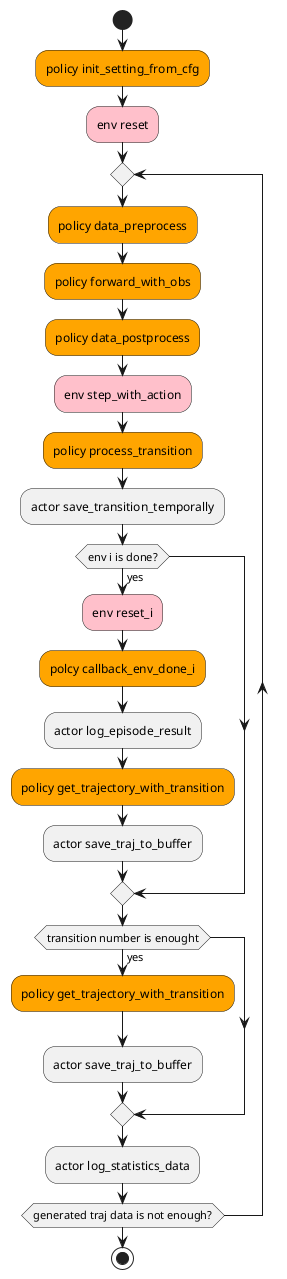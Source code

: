 @startuml
start
#orange:policy init_setting_from_cfg;
#pink:env reset;
repeat
  #orange:policy data_preprocess;
  #orange:policy forward_with_obs;
  #orange:policy data_postprocess;
  #pink:env step_with_action;
  #orange:policy process_transition;
  :actor save_transition_temporally;
  if (env i is done?) then (yes)
    #pink:env reset_i;
    #orange:polcy callback_env_done_i;
    :actor log_episode_result;
    #orange:policy get_trajectory_with_transition;
    :actor save_traj_to_buffer;
  endif
  if (transition number is enought) then (yes)
    #orange:policy get_trajectory_with_transition;
    :actor save_traj_to_buffer;
  endif
  :actor log_statistics_data;
repeat while (generated traj data is not enough?)

stop
@enduml
